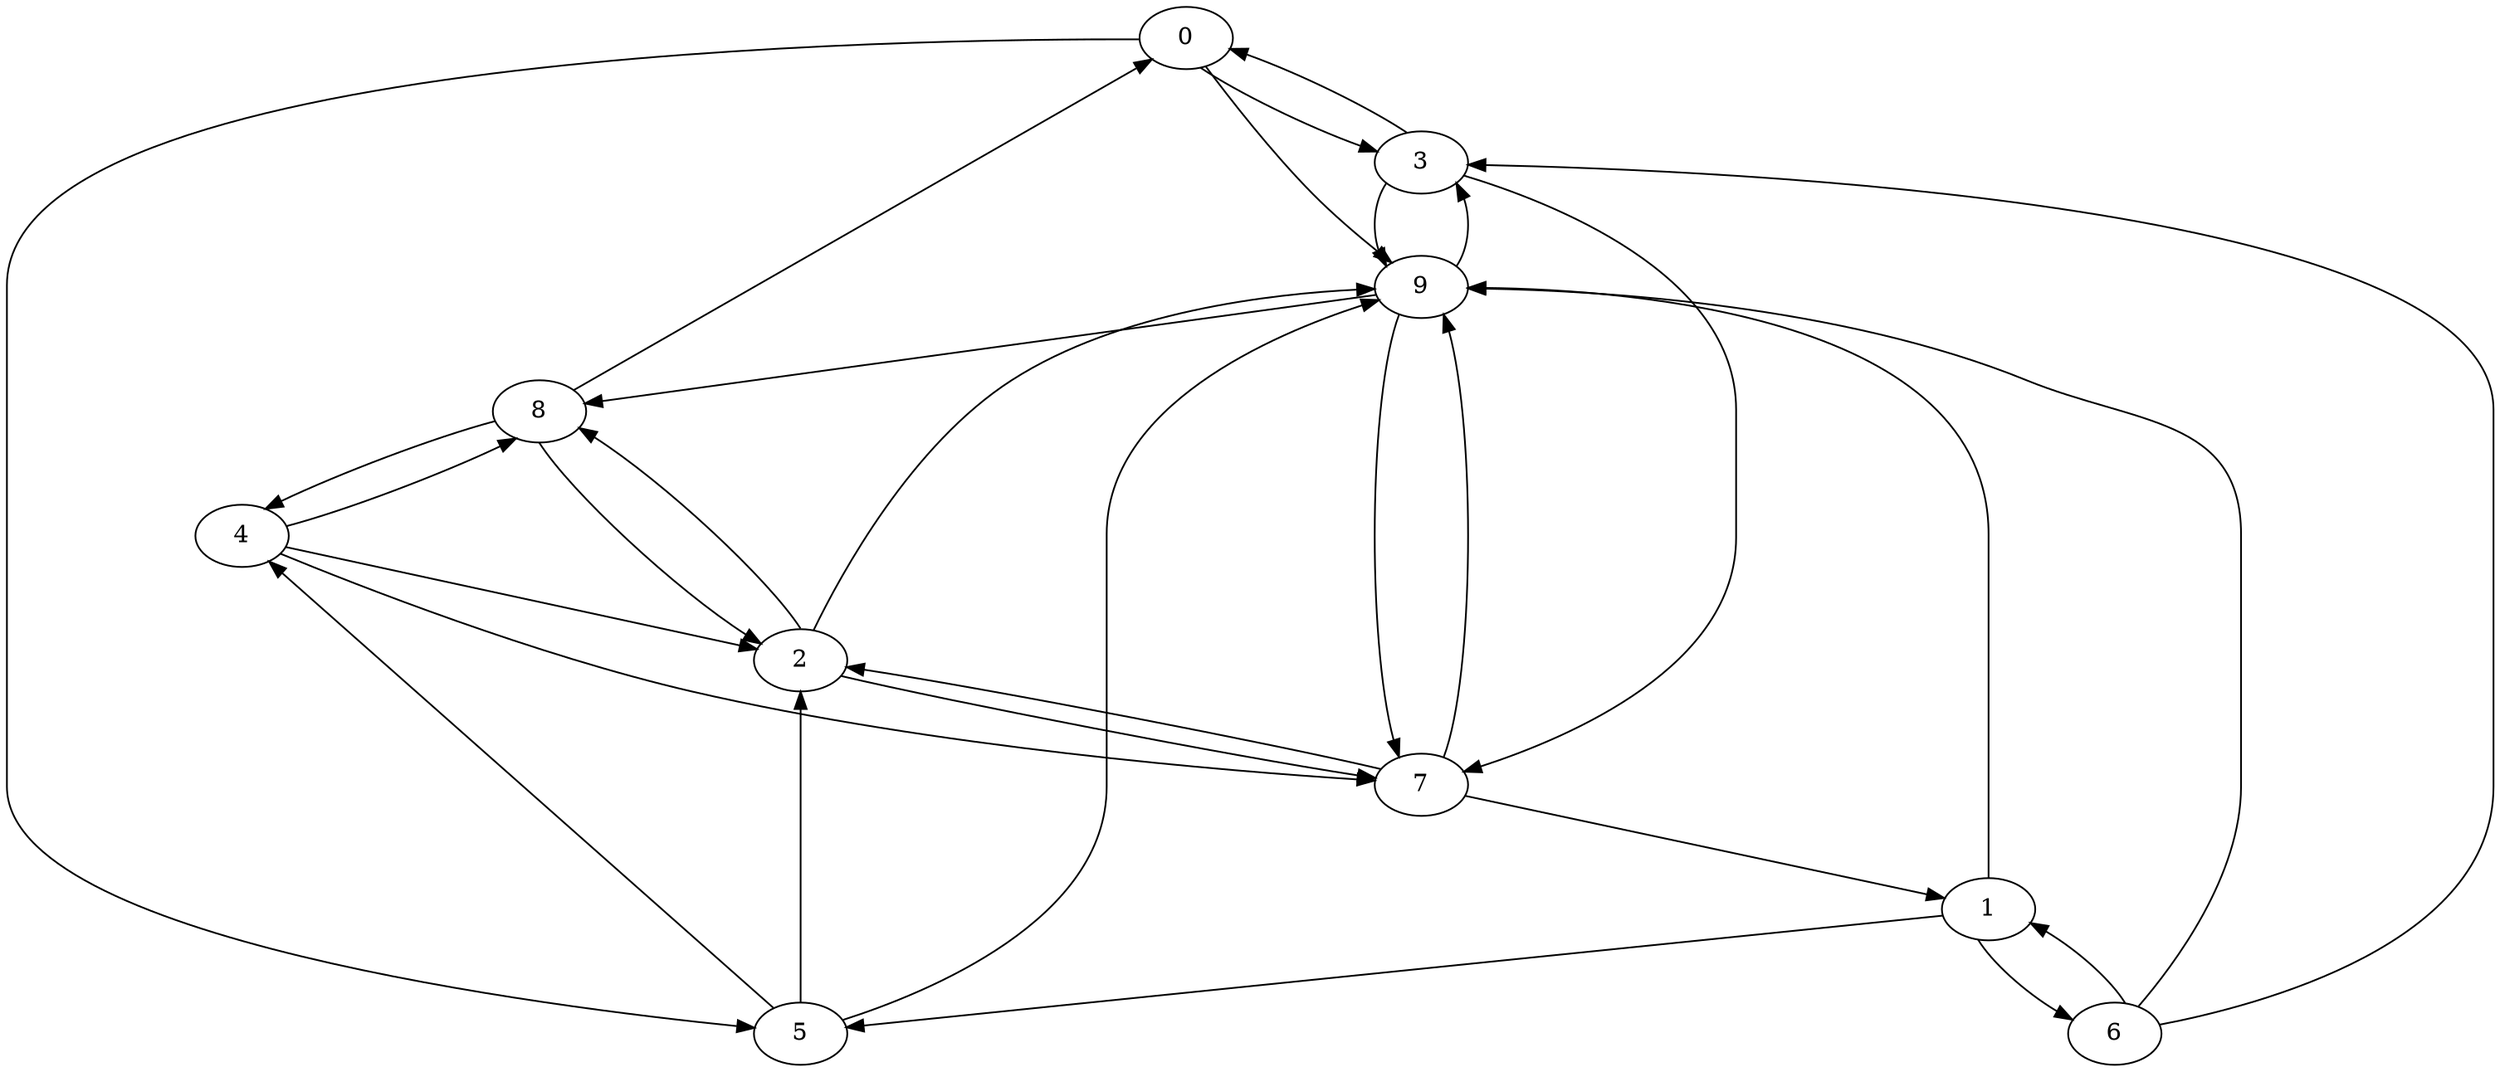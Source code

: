 digraph randomtopology{ 
nodesep=1.0 
0[label="0"]
1[label="1"]
2[label="2"]
3[label="3"]
4[label="4"]
5[label="5"]
6[label="6"]
7[label="7"]
8[label="8"]
9[label="9"]
0->3
0->9
0->5
1->9
1->5
1->6
2->8
2->7
2->9
3->7
3->0
3->9
4->2
4->7
4->8
5->9
5->2
5->4
6->9
6->3
6->1
7->9
7->2
7->1
8->0
8->4
8->2
9->8
9->7
9->3
}